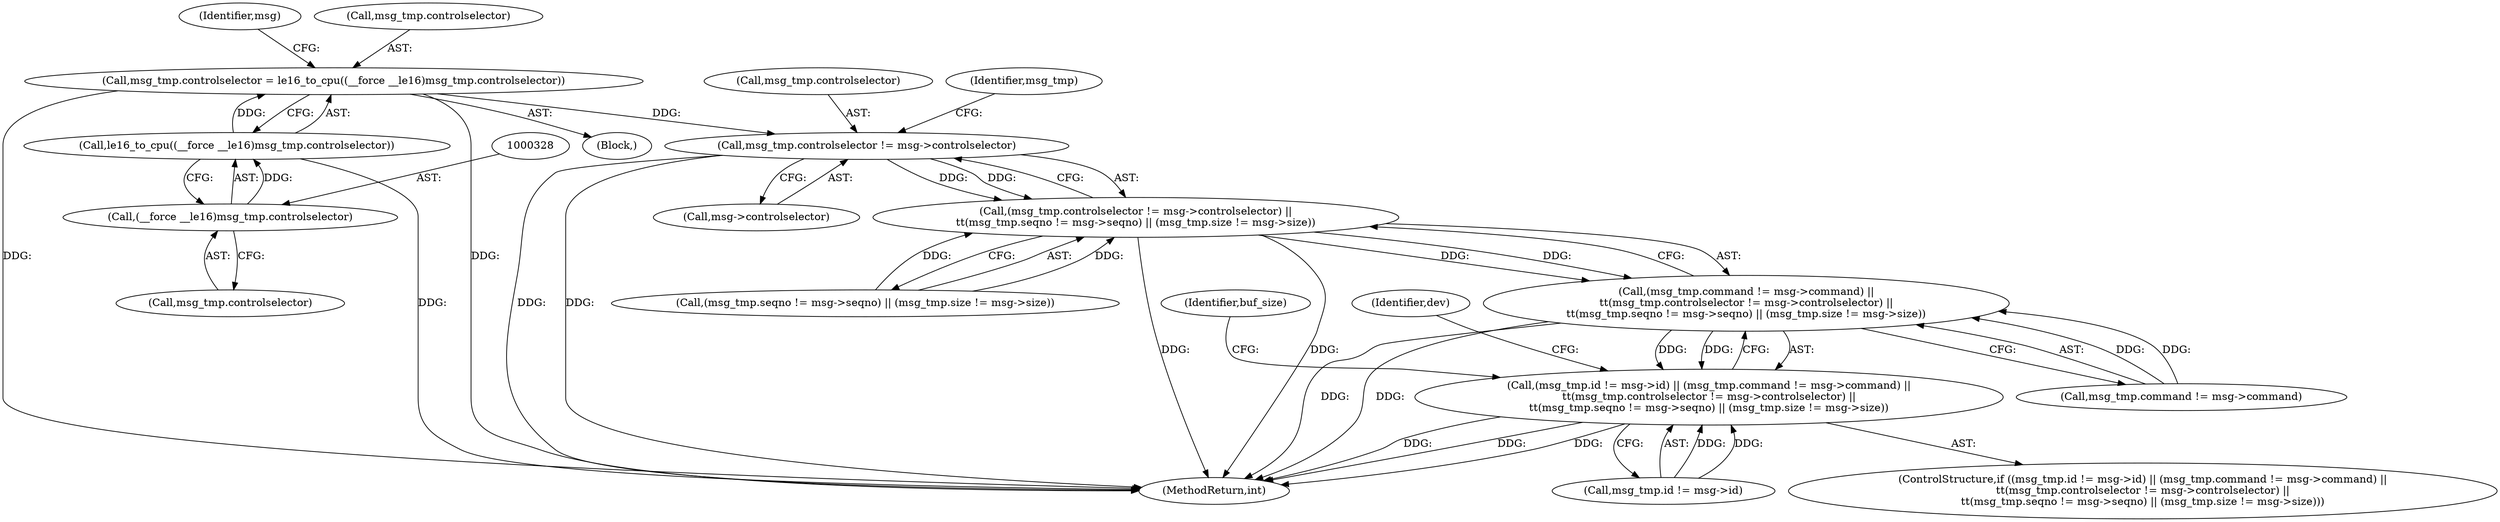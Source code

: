 digraph "0_media-tree_354dd3924a2e43806774953de536257548b5002c@pointer" {
"1000361" [label="(Call,msg_tmp.controlselector != msg->controlselector)"];
"1000322" [label="(Call,msg_tmp.controlselector = le16_to_cpu((__force __le16)msg_tmp.controlselector))"];
"1000326" [label="(Call,le16_to_cpu((__force __le16)msg_tmp.controlselector))"];
"1000327" [label="(Call,(__force __le16)msg_tmp.controlselector)"];
"1000360" [label="(Call,(msg_tmp.controlselector != msg->controlselector) ||\n\t\t(msg_tmp.seqno != msg->seqno) || (msg_tmp.size != msg->size))"];
"1000352" [label="(Call,(msg_tmp.command != msg->command) ||\n\t\t(msg_tmp.controlselector != msg->controlselector) ||\n\t\t(msg_tmp.seqno != msg->seqno) || (msg_tmp.size != msg->size))"];
"1000344" [label="(Call,(msg_tmp.id != msg->id) || (msg_tmp.command != msg->command) ||\n\t\t(msg_tmp.controlselector != msg->controlselector) ||\n\t\t(msg_tmp.seqno != msg->seqno) || (msg_tmp.size != msg->size))"];
"1000368" [label="(Call,(msg_tmp.seqno != msg->seqno) || (msg_tmp.size != msg->size))"];
"1000343" [label="(ControlStructure,if ((msg_tmp.id != msg->id) || (msg_tmp.command != msg->command) ||\n\t\t(msg_tmp.controlselector != msg->controlselector) ||\n\t\t(msg_tmp.seqno != msg->seqno) || (msg_tmp.size != msg->size)))"];
"1000573" [label="(MethodReturn,int)"];
"1000385" [label="(Identifier,dev)"];
"1000333" [label="(Identifier,msg)"];
"1000398" [label="(Identifier,buf_size)"];
"1000344" [label="(Call,(msg_tmp.id != msg->id) || (msg_tmp.command != msg->command) ||\n\t\t(msg_tmp.controlselector != msg->controlselector) ||\n\t\t(msg_tmp.seqno != msg->seqno) || (msg_tmp.size != msg->size))"];
"1000352" [label="(Call,(msg_tmp.command != msg->command) ||\n\t\t(msg_tmp.controlselector != msg->controlselector) ||\n\t\t(msg_tmp.seqno != msg->seqno) || (msg_tmp.size != msg->size))"];
"1000361" [label="(Call,msg_tmp.controlselector != msg->controlselector)"];
"1000327" [label="(Call,(__force __le16)msg_tmp.controlselector)"];
"1000326" [label="(Call,le16_to_cpu((__force __le16)msg_tmp.controlselector))"];
"1000322" [label="(Call,msg_tmp.controlselector = le16_to_cpu((__force __le16)msg_tmp.controlselector))"];
"1000345" [label="(Call,msg_tmp.id != msg->id)"];
"1000362" [label="(Call,msg_tmp.controlselector)"];
"1000360" [label="(Call,(msg_tmp.controlselector != msg->controlselector) ||\n\t\t(msg_tmp.seqno != msg->seqno) || (msg_tmp.size != msg->size))"];
"1000365" [label="(Call,msg->controlselector)"];
"1000371" [label="(Identifier,msg_tmp)"];
"1000323" [label="(Call,msg_tmp.controlselector)"];
"1000353" [label="(Call,msg_tmp.command != msg->command)"];
"1000125" [label="(Block,)"];
"1000329" [label="(Call,msg_tmp.controlselector)"];
"1000361" -> "1000360"  [label="AST: "];
"1000361" -> "1000365"  [label="CFG: "];
"1000362" -> "1000361"  [label="AST: "];
"1000365" -> "1000361"  [label="AST: "];
"1000371" -> "1000361"  [label="CFG: "];
"1000360" -> "1000361"  [label="CFG: "];
"1000361" -> "1000573"  [label="DDG: "];
"1000361" -> "1000573"  [label="DDG: "];
"1000361" -> "1000360"  [label="DDG: "];
"1000361" -> "1000360"  [label="DDG: "];
"1000322" -> "1000361"  [label="DDG: "];
"1000322" -> "1000125"  [label="AST: "];
"1000322" -> "1000326"  [label="CFG: "];
"1000323" -> "1000322"  [label="AST: "];
"1000326" -> "1000322"  [label="AST: "];
"1000333" -> "1000322"  [label="CFG: "];
"1000322" -> "1000573"  [label="DDG: "];
"1000322" -> "1000573"  [label="DDG: "];
"1000326" -> "1000322"  [label="DDG: "];
"1000326" -> "1000327"  [label="CFG: "];
"1000327" -> "1000326"  [label="AST: "];
"1000326" -> "1000573"  [label="DDG: "];
"1000327" -> "1000326"  [label="DDG: "];
"1000327" -> "1000329"  [label="CFG: "];
"1000328" -> "1000327"  [label="AST: "];
"1000329" -> "1000327"  [label="AST: "];
"1000360" -> "1000352"  [label="AST: "];
"1000360" -> "1000368"  [label="CFG: "];
"1000368" -> "1000360"  [label="AST: "];
"1000352" -> "1000360"  [label="CFG: "];
"1000360" -> "1000573"  [label="DDG: "];
"1000360" -> "1000573"  [label="DDG: "];
"1000360" -> "1000352"  [label="DDG: "];
"1000360" -> "1000352"  [label="DDG: "];
"1000368" -> "1000360"  [label="DDG: "];
"1000368" -> "1000360"  [label="DDG: "];
"1000352" -> "1000344"  [label="AST: "];
"1000352" -> "1000353"  [label="CFG: "];
"1000353" -> "1000352"  [label="AST: "];
"1000344" -> "1000352"  [label="CFG: "];
"1000352" -> "1000573"  [label="DDG: "];
"1000352" -> "1000573"  [label="DDG: "];
"1000352" -> "1000344"  [label="DDG: "];
"1000352" -> "1000344"  [label="DDG: "];
"1000353" -> "1000352"  [label="DDG: "];
"1000353" -> "1000352"  [label="DDG: "];
"1000344" -> "1000343"  [label="AST: "];
"1000344" -> "1000345"  [label="CFG: "];
"1000345" -> "1000344"  [label="AST: "];
"1000385" -> "1000344"  [label="CFG: "];
"1000398" -> "1000344"  [label="CFG: "];
"1000344" -> "1000573"  [label="DDG: "];
"1000344" -> "1000573"  [label="DDG: "];
"1000344" -> "1000573"  [label="DDG: "];
"1000345" -> "1000344"  [label="DDG: "];
"1000345" -> "1000344"  [label="DDG: "];
}

